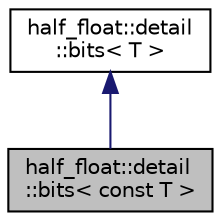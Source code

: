 digraph "half_float::detail::bits&lt; const T &gt;"
{
  edge [fontname="Helvetica",fontsize="10",labelfontname="Helvetica",labelfontsize="10"];
  node [fontname="Helvetica",fontsize="10",shape=record];
  Node1 [label="half_float::detail\l::bits\< const T \>",height=0.2,width=0.4,color="black", fillcolor="grey75", style="filled", fontcolor="black"];
  Node2 -> Node1 [dir="back",color="midnightblue",fontsize="10",style="solid"];
  Node2 [label="half_float::detail\l::bits\< T \>",height=0.2,width=0.4,color="black", fillcolor="white", style="filled",URL="$structhalf__float_1_1detail_1_1bits.html",tooltip="Type traits for floating point bits. "];
}
